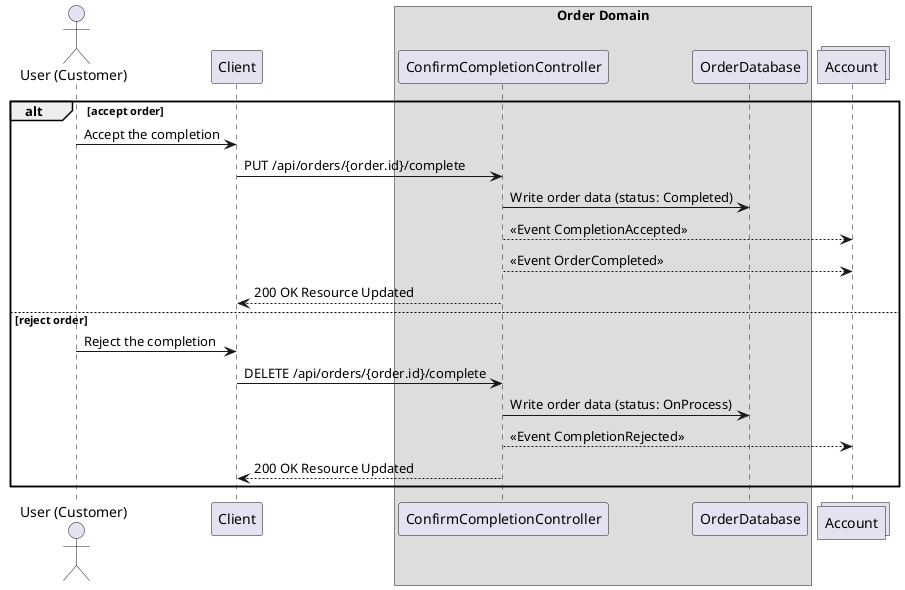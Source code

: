@startuml [Sequence] Confirm Order


actor "User (Customer)" as User
participant Client as Client

box "Order Domain"
participant ConfirmCompletionController
participant OrderDatabase
end box

collections Account as Account

alt accept order
    User -> Client: Accept the completion
    Client -> ConfirmCompletionController: PUT /api/orders/{order.id}/complete
    ConfirmCompletionController -> OrderDatabase: Write order data (status: Completed)
    ConfirmCompletionController ---> Account: << Event CompletionAccepted >>
    ConfirmCompletionController ---> Account: << Event OrderCompleted >>
    ConfirmCompletionController --> Client: 200 OK Resource Updated

else reject order
    User -> Client: Reject the completion
    Client -> ConfirmCompletionController: DELETE /api/orders/{order.id}/complete
    ConfirmCompletionController -> OrderDatabase: Write order data (status: OnProcess)
    ConfirmCompletionController ---> Account: << Event CompletionRejected >>
    ConfirmCompletionController --> Client: 200 OK Resource Updated
end

@enduml